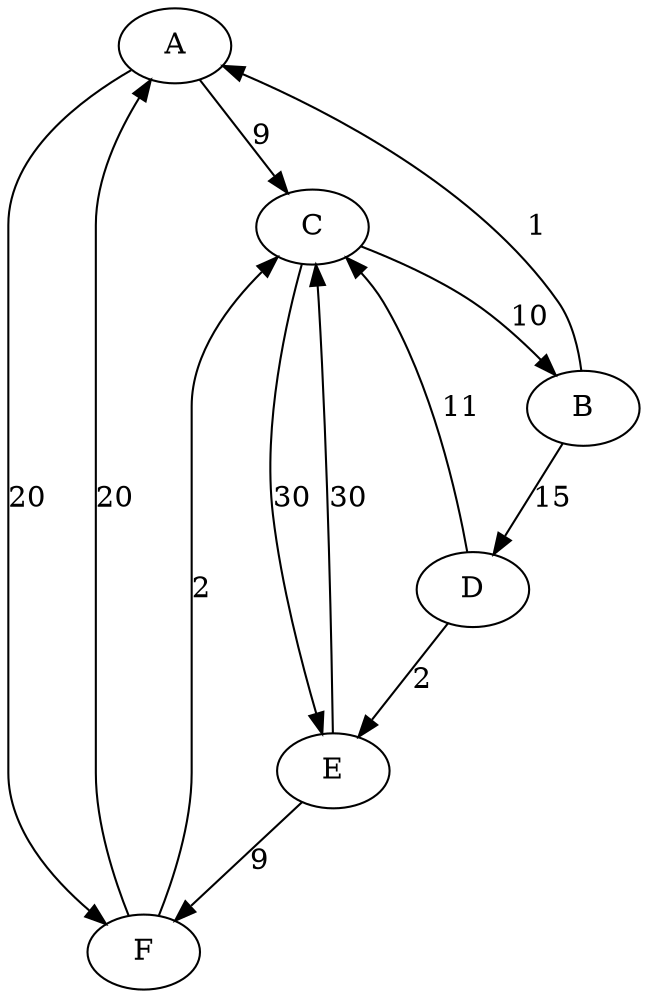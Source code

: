 digraph testgraph010 {
	A -> C [label=9]
	A -> F [label=20]
	B -> A [label=1]
	B -> D [label=15]
	C -> B [label=10]
	C -> E [label=30]
	D -> C [label=11]
	D -> E [label=2]
	E -> C [label=30]
	E -> F [label=9]
	F -> A [label=20]
	F -> C [label=2]
}
